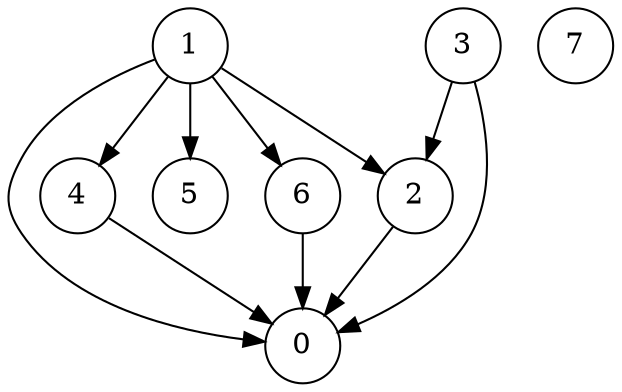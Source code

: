 digraph G {
splines=true;
0 [shape=circle, label=0]
1 [shape=circle, label=1]
2 [shape=circle, label=2]
3 [shape=circle, label=3]
4 [shape=circle, label=4]
5 [shape=circle, label=5]
6 [shape=circle, label=6]
7 [shape=circle, label=7]
1->6;
1->4;
1->2;
1->5;
1->0;
2->0;
3->2;
3->0;
4->0;
6->0;
}
